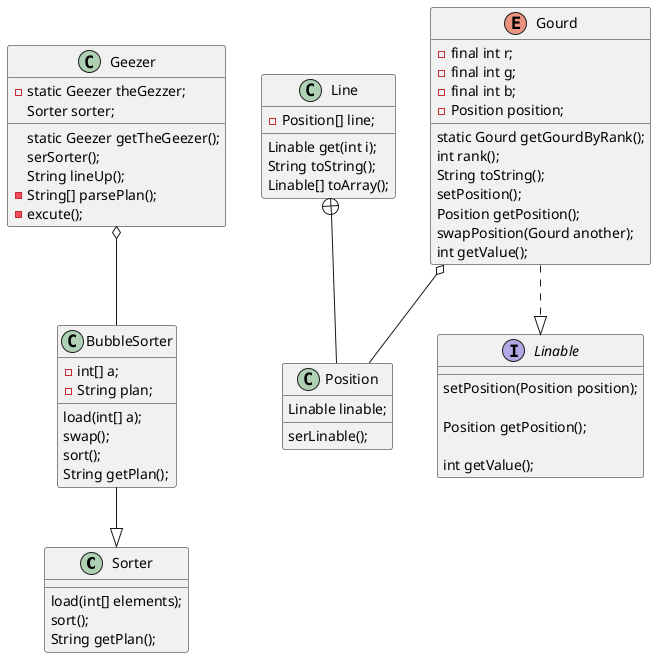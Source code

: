 @startuml w02


class Sorter {
    load(int[] elements);
    sort();
    String getPlan();
}

class BubbleSorter {
    -int[] a;
    load(int[] a);
    swap();
    -String plan;
    sort();
    String getPlan();
}

class Line {
    -Position[] line;
    Linable get(int i);
    String toString();
    Linable[] toArray();

}

interface Linable {
    setPosition(Position position);

    Position getPosition();

    int getValue();
}

enum Gourd {
    -final int r;
    -final int g;
    -final int b;
    -Position position;
    static Gourd getGourdByRank();
    int rank();
    String toString();
    setPosition();
    Position getPosition();
    swapPosition(Gourd another);
    int getValue();
}

class Geezer {
    -static Geezer theGezzer;
    static Geezer getTheGeezer();
    Sorter sorter;
    serSorter();
    String lineUp();
    -String[] parsePlan();
    -excute();
}

class Position {
    Linable linable;
    serLinable();
}

Line +-- Position

Geezer o-- BubbleSorter
Gourd ..|> Linable
Gourd o-- Position
BubbleSorter --|> Sorter

@enduml